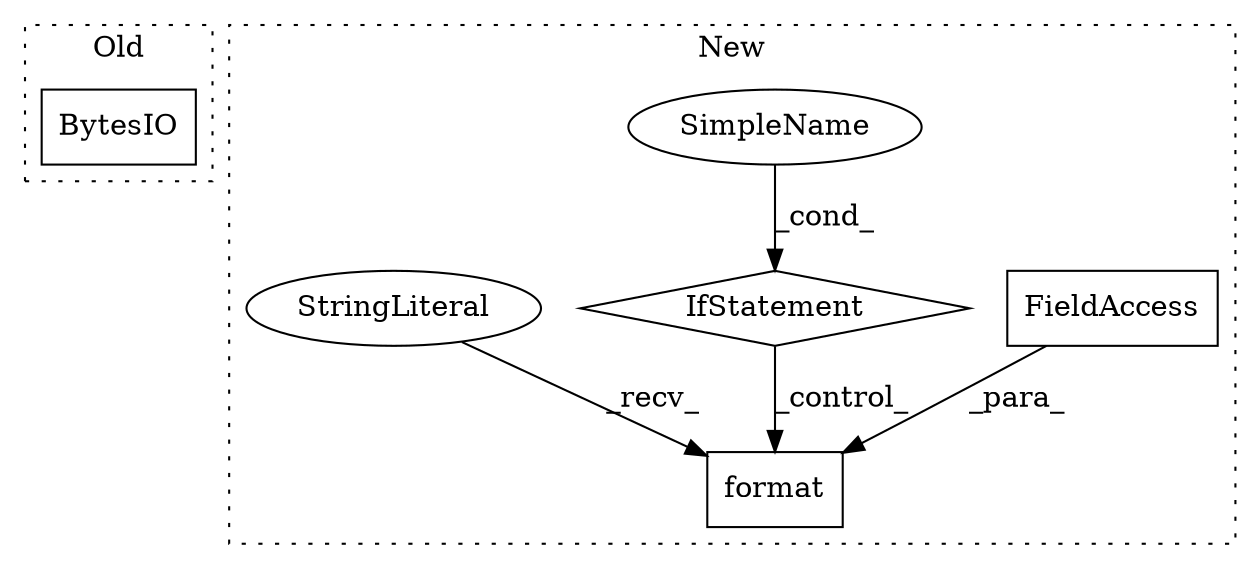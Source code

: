 digraph G {
subgraph cluster0 {
1 [label="BytesIO" a="32" s="1627" l="9" shape="box"];
label = "Old";
style="dotted";
}
subgraph cluster1 {
2 [label="format" a="32" s="1254,1288" l="7,1" shape="box"];
3 [label="FieldAccess" a="22" s="1261" l="14" shape="box"];
4 [label="IfStatement" a="25" s="968,998" l="4,2" shape="diamond"];
5 [label="SimpleName" a="42" s="" l="" shape="ellipse"];
6 [label="StringLiteral" a="45" s="1239" l="14" shape="ellipse"];
label = "New";
style="dotted";
}
3 -> 2 [label="_para_"];
4 -> 2 [label="_control_"];
5 -> 4 [label="_cond_"];
6 -> 2 [label="_recv_"];
}